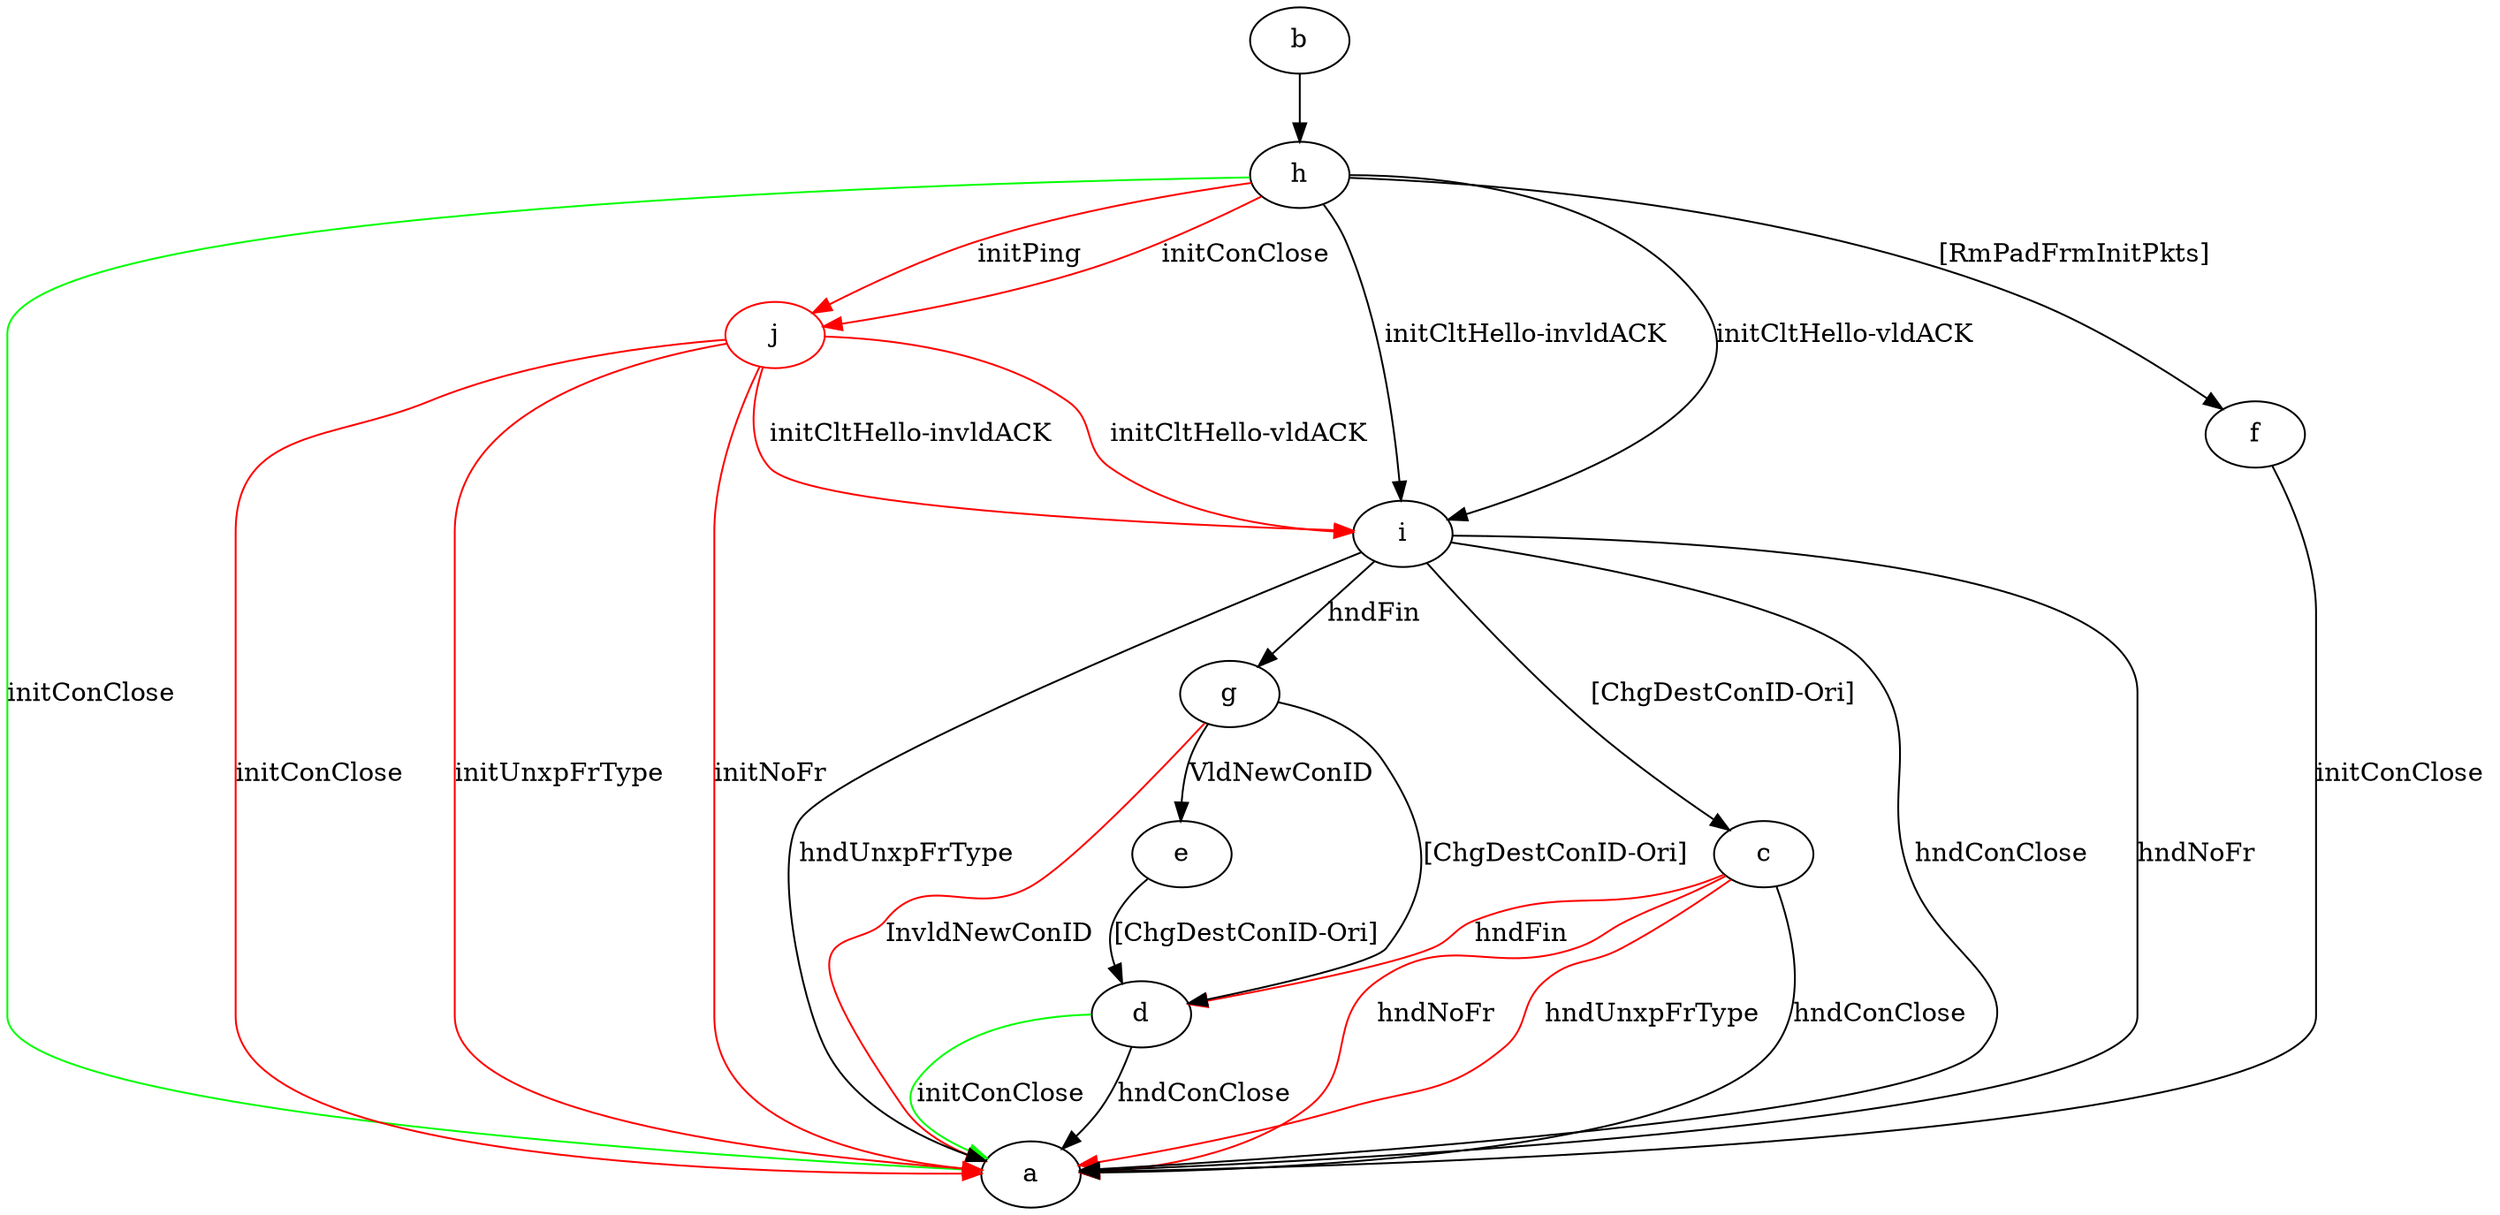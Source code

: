 digraph "" {
	b -> h	[key=0];
	c -> a	[key=0,
		label="hndConClose "];
	c -> a	[key=1,
		color=red,
		label="hndNoFr "];
	c -> a	[key=2,
		color=red,
		label="hndUnxpFrType "];
	c -> d	[key=0,
		color=red,
		label="hndFin "];
	d -> a	[key=0,
		label="hndConClose "];
	d -> a	[key=1,
		color=green,
		label="initConClose "];
	e -> d	[key=0,
		label="[ChgDestConID-Ori] "];
	f -> a	[key=0,
		label="initConClose "];
	g -> a	[key=0,
		color=red,
		label="InvldNewConID "];
	g -> d	[key=0,
		label="[ChgDestConID-Ori] "];
	g -> e	[key=0,
		label="VldNewConID "];
	h -> a	[key=0,
		color=green,
		label="initConClose "];
	h -> f	[key=0,
		label="[RmPadFrmInitPkts] "];
	h -> i	[key=0,
		label="initCltHello-vldACK "];
	h -> i	[key=1,
		label="initCltHello-invldACK "];
	j	[color=red];
	h -> j	[key=0,
		color=red,
		label="initPing "];
	h -> j	[key=1,
		color=red,
		label="initConClose "];
	i -> a	[key=0,
		label="hndConClose "];
	i -> a	[key=1,
		label="hndNoFr "];
	i -> a	[key=2,
		label="hndUnxpFrType "];
	i -> c	[key=0,
		label="[ChgDestConID-Ori] "];
	i -> g	[key=0,
		label="hndFin "];
	j -> a	[key=0,
		color=red,
		label="initConClose "];
	j -> a	[key=1,
		color=red,
		label="initNoFr "];
	j -> a	[key=2,
		color=red,
		label="initUnxpFrType "];
	j -> i	[key=0,
		color=red,
		label="initCltHello-vldACK "];
	j -> i	[key=1,
		color=red,
		label="initCltHello-invldACK "];
}
